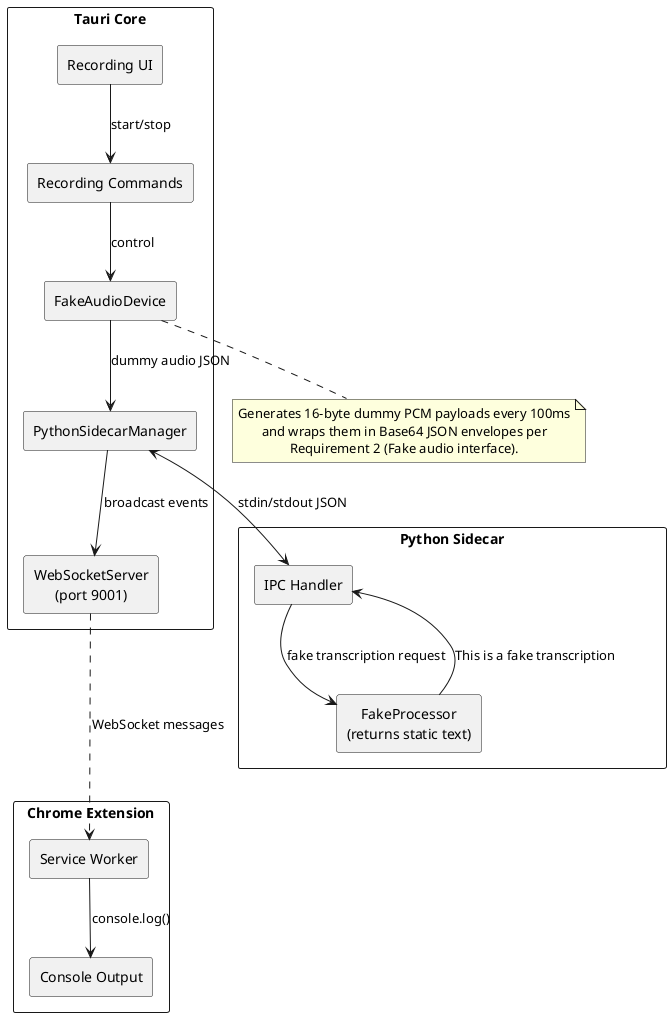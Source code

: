 @startuml
' CORE-CMP-001 Walking Skeleton Components
skinparam componentStyle rectangle
skinparam shadowing false
skinparam defaultTextAlignment center

rectangle "Tauri Core" as Tauri {
  component "Recording UI" as UI
  component "Recording Commands" as CMD
  component "FakeAudioDevice" as FAD
  component "PythonSidecarManager" as PSM
  component "WebSocketServer\n(port 9001)" as WSS
}

rectangle "Python Sidecar" as PY {
  component "IPC Handler" as IPC
  component "FakeProcessor\n(returns static text)" as FP
}

rectangle "Chrome Extension" as EXT {
  component "Service Worker" as SW
  component "Console Output" as CO
}

UI --> CMD : start/stop
CMD --> FAD : control
FAD --> PSM : dummy audio JSON
PSM <--> IPC : stdin/stdout JSON
IPC --> FP : fake transcription request
FP --> IPC : "This is a fake transcription"
PSM --> WSS : broadcast events
WSS -.-> SW : WebSocket messages
SW --> CO : console.log()

note bottom of FAD
 Generates 16-byte dummy PCM payloads every 100ms
 and wraps them in Base64 JSON envelopes per
 Requirement 2 (Fake audio interface).
end note

@enduml
